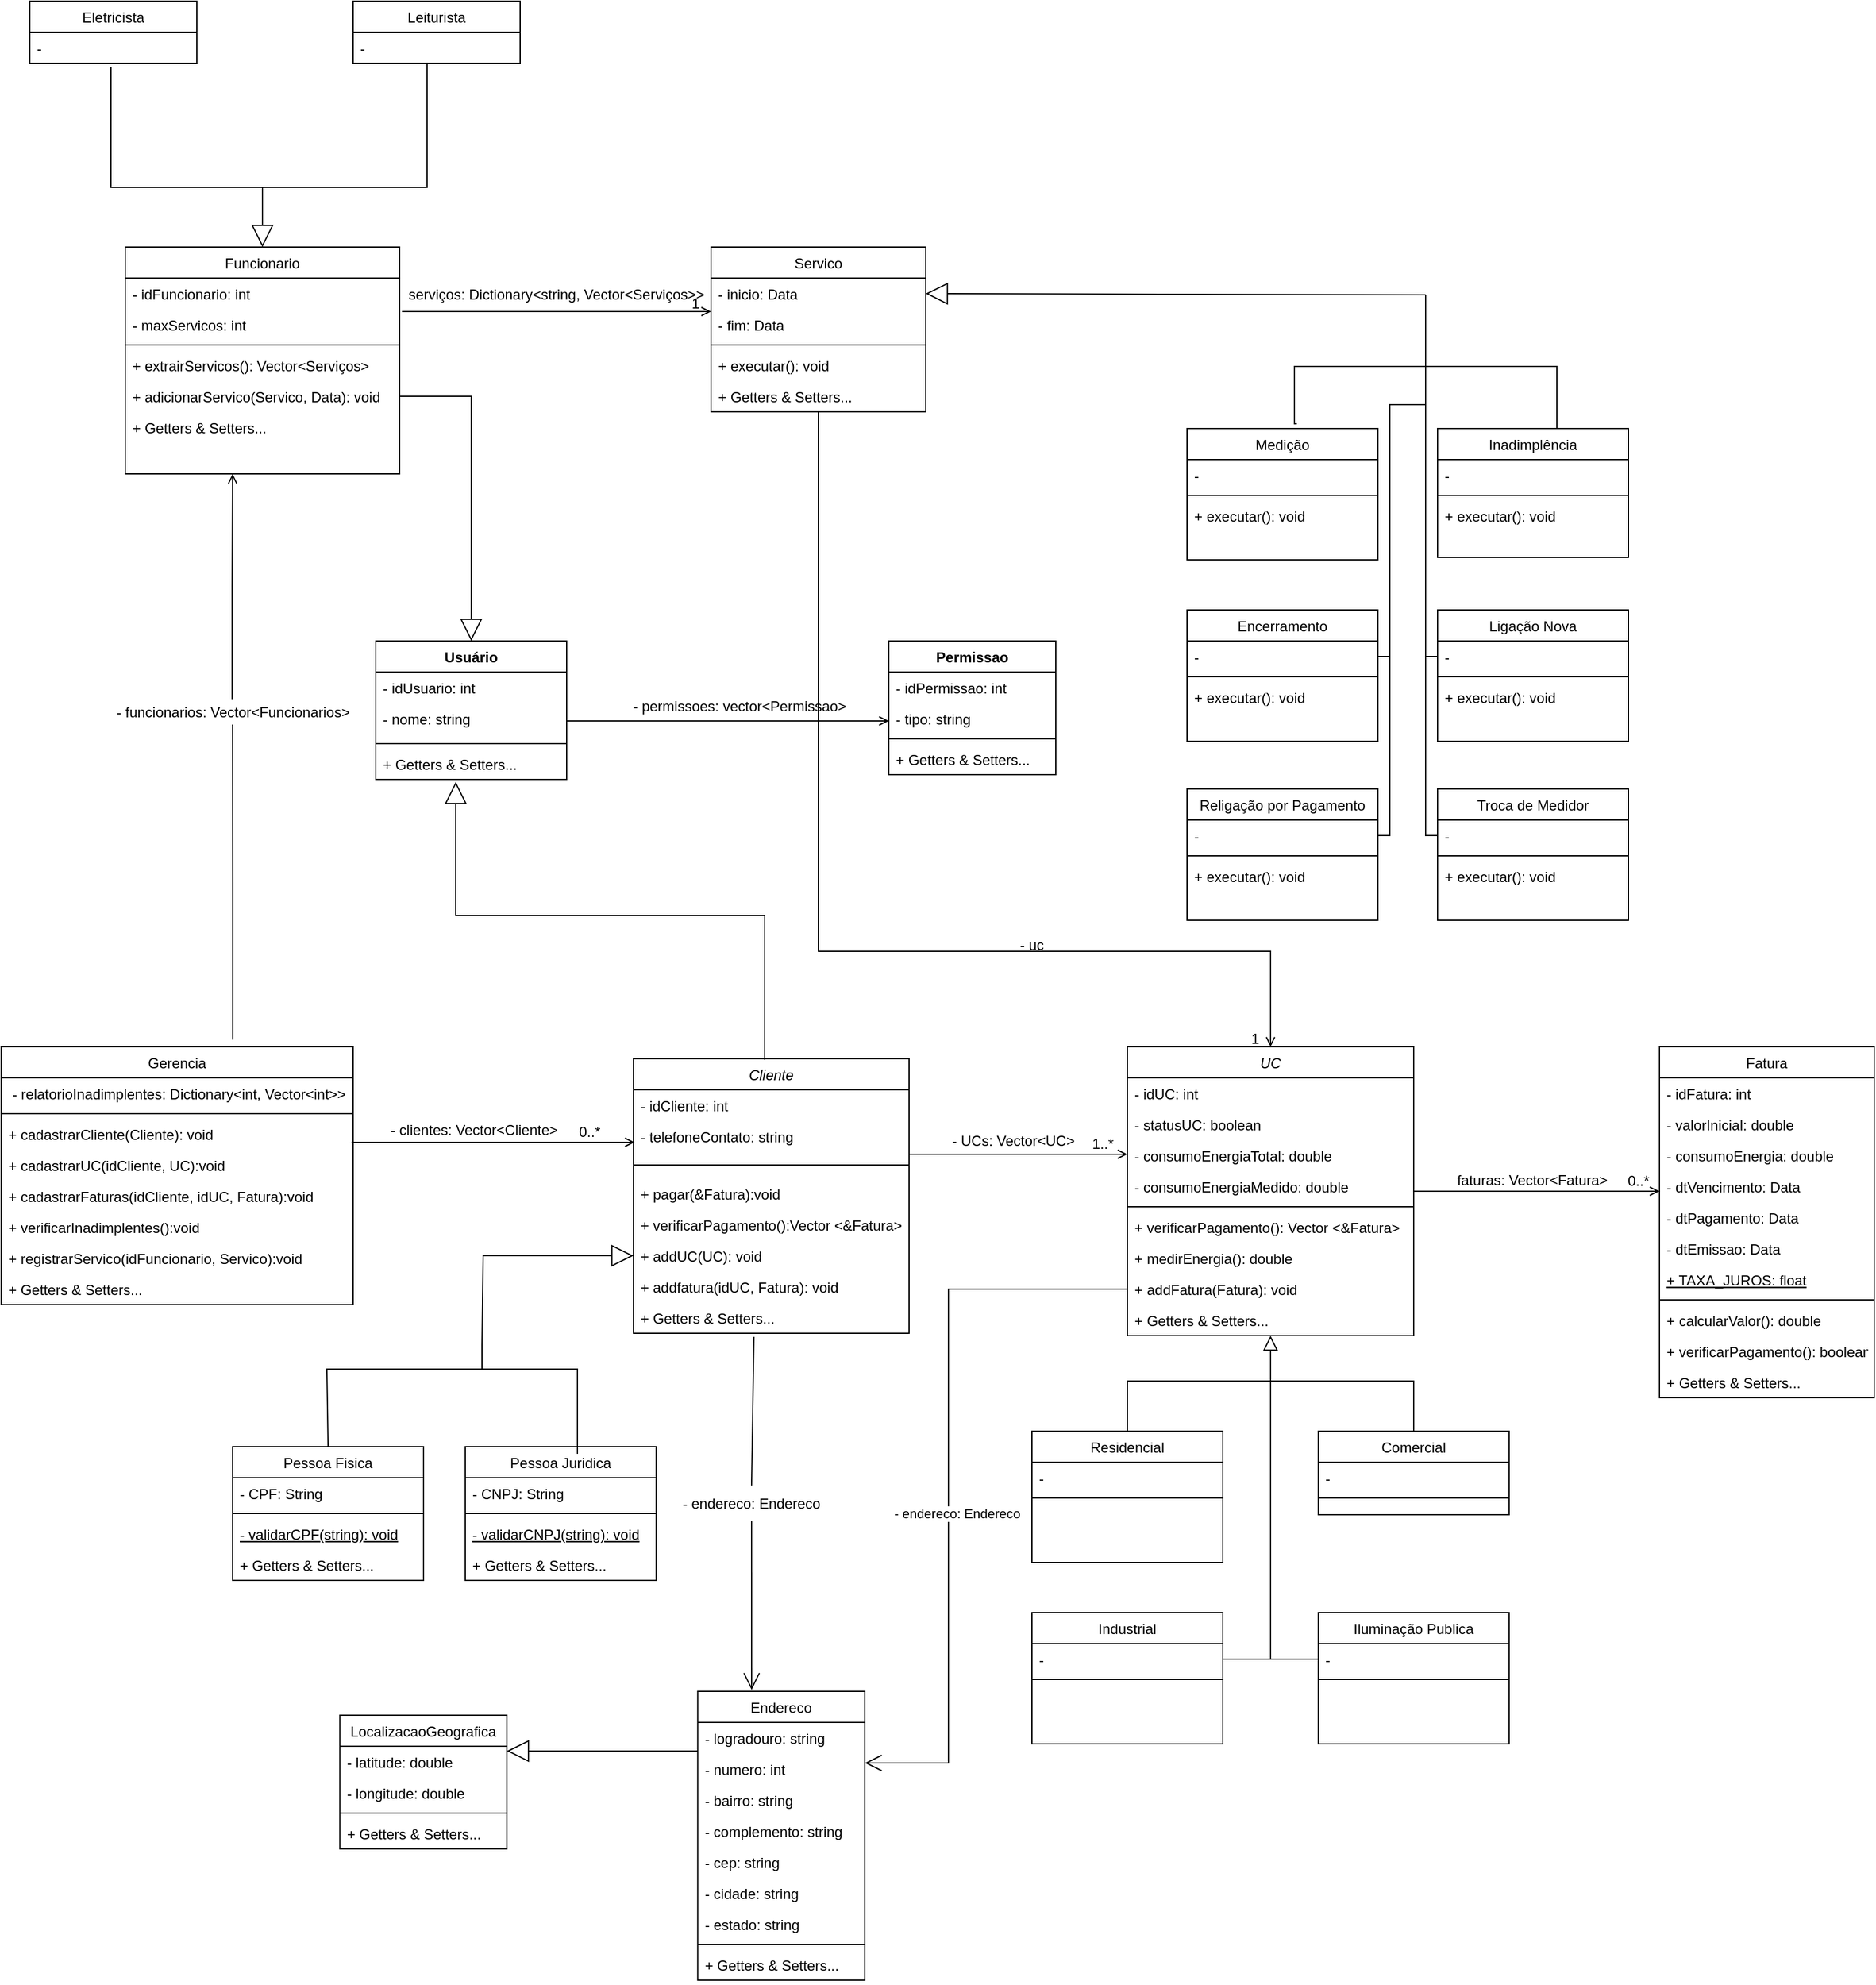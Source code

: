 <mxfile version="18.1.3" type="github"><diagram id="f7VQcRG5hUbVOpKrTLO6" name="Page-1"><mxGraphModel dx="1773" dy="1815" grid="1" gridSize="10" guides="1" tooltips="1" connect="1" arrows="1" fold="1" page="1" pageScale="1" pageWidth="827" pageHeight="1169" math="0" shadow="0"><root><mxCell id="0"/><mxCell id="1" parent="0"/><mxCell id="qe5xCFB3RvWl2z7EfTL3-57" value="UC" style="swimlane;fontStyle=2;align=center;verticalAlign=top;childLayout=stackLayout;horizontal=1;startSize=26;horizontalStack=0;resizeParent=1;resizeLast=0;collapsible=1;marginBottom=0;rounded=0;shadow=0;strokeWidth=1;" parent="1" vertex="1"><mxGeometry x="150" y="240" width="240" height="242" as="geometry"><mxRectangle x="230" y="140" width="160" height="26" as="alternateBounds"/></mxGeometry></mxCell><mxCell id="UDI_OCRYCRovfg2-qBai-73" value="- idUC: int" style="text;align=left;verticalAlign=top;spacingLeft=4;spacingRight=4;overflow=hidden;rotatable=0;points=[[0,0.5],[1,0.5]];portConstraint=eastwest;" parent="qe5xCFB3RvWl2z7EfTL3-57" vertex="1"><mxGeometry y="26" width="240" height="26" as="geometry"/></mxCell><mxCell id="qe5xCFB3RvWl2z7EfTL3-58" value="- statusUC: boolean" style="text;align=left;verticalAlign=top;spacingLeft=4;spacingRight=4;overflow=hidden;rotatable=0;points=[[0,0.5],[1,0.5]];portConstraint=eastwest;" parent="qe5xCFB3RvWl2z7EfTL3-57" vertex="1"><mxGeometry y="52" width="240" height="26" as="geometry"/></mxCell><mxCell id="6WB-pKOtiYO9iJ7Hr0Y8-1" value="- consumoEnergiaTotal: double" style="text;align=left;verticalAlign=top;spacingLeft=4;spacingRight=4;overflow=hidden;rotatable=0;points=[[0,0.5],[1,0.5]];portConstraint=eastwest;" parent="qe5xCFB3RvWl2z7EfTL3-57" vertex="1"><mxGeometry y="78" width="240" height="26" as="geometry"/></mxCell><mxCell id="6WB-pKOtiYO9iJ7Hr0Y8-2" value="- consumoEnergiaMedido: double" style="text;align=left;verticalAlign=top;spacingLeft=4;spacingRight=4;overflow=hidden;rotatable=0;points=[[0,0.5],[1,0.5]];portConstraint=eastwest;" parent="qe5xCFB3RvWl2z7EfTL3-57" vertex="1"><mxGeometry y="104" width="240" height="26" as="geometry"/></mxCell><mxCell id="qe5xCFB3RvWl2z7EfTL3-59" value="" style="line;html=1;strokeWidth=1;align=left;verticalAlign=middle;spacingTop=-1;spacingLeft=3;spacingRight=3;rotatable=0;labelPosition=right;points=[];portConstraint=eastwest;" parent="qe5xCFB3RvWl2z7EfTL3-57" vertex="1"><mxGeometry y="130" width="240" height="8" as="geometry"/></mxCell><mxCell id="wPkMlsnBtOJcFjpiym3m-7" value="+ verificarPagamento(): Vector &lt;&amp;Fatura&gt;" style="text;align=left;verticalAlign=top;spacingLeft=4;spacingRight=4;overflow=hidden;rotatable=0;points=[[0,0.5],[1,0.5]];portConstraint=eastwest;rounded=0;shadow=0;html=0;" parent="qe5xCFB3RvWl2z7EfTL3-57" vertex="1"><mxGeometry y="138" width="240" height="26" as="geometry"/></mxCell><mxCell id="6WB-pKOtiYO9iJ7Hr0Y8-3" value="+ medirEnergia(): double" style="text;align=left;verticalAlign=top;spacingLeft=4;spacingRight=4;overflow=hidden;rotatable=0;points=[[0,0.5],[1,0.5]];portConstraint=eastwest;rounded=0;shadow=0;html=0;" parent="qe5xCFB3RvWl2z7EfTL3-57" vertex="1"><mxGeometry y="164" width="240" height="26" as="geometry"/></mxCell><mxCell id="VRCwBxhpbmA4hrBTRIxk-16" value="+ addFatura(Fatura): void" style="text;align=left;verticalAlign=top;spacingLeft=4;spacingRight=4;overflow=hidden;rotatable=0;points=[[0,0.5],[1,0.5]];portConstraint=eastwest;rounded=0;shadow=0;html=0;" parent="qe5xCFB3RvWl2z7EfTL3-57" vertex="1"><mxGeometry y="190" width="240" height="26" as="geometry"/></mxCell><mxCell id="e7n6bY7Z3FUli0Q-WV2K-43" value="+ Getters &amp; Setters..." style="text;align=left;verticalAlign=top;spacingLeft=4;spacingRight=4;overflow=hidden;rotatable=0;points=[[0,0.5],[1,0.5]];portConstraint=eastwest;" vertex="1" parent="qe5xCFB3RvWl2z7EfTL3-57"><mxGeometry y="216" width="240" height="26" as="geometry"/></mxCell><mxCell id="qe5xCFB3RvWl2z7EfTL3-60" value="Residencial" style="swimlane;fontStyle=0;align=center;verticalAlign=top;childLayout=stackLayout;horizontal=1;startSize=26;horizontalStack=0;resizeParent=1;resizeLast=0;collapsible=1;marginBottom=0;rounded=0;shadow=0;strokeWidth=1;" parent="1" vertex="1"><mxGeometry x="70" y="562" width="160" height="110" as="geometry"><mxRectangle x="130" y="380" width="160" height="26" as="alternateBounds"/></mxGeometry></mxCell><mxCell id="qe5xCFB3RvWl2z7EfTL3-61" value="-&#10;" style="text;align=left;verticalAlign=top;spacingLeft=4;spacingRight=4;overflow=hidden;rotatable=0;points=[[0,0.5],[1,0.5]];portConstraint=eastwest;rounded=0;shadow=0;html=0;" parent="qe5xCFB3RvWl2z7EfTL3-60" vertex="1"><mxGeometry y="26" width="160" height="26" as="geometry"/></mxCell><mxCell id="qe5xCFB3RvWl2z7EfTL3-62" value="" style="line;html=1;strokeWidth=1;align=left;verticalAlign=middle;spacingTop=-1;spacingLeft=3;spacingRight=3;rotatable=0;labelPosition=right;points=[];portConstraint=eastwest;" parent="qe5xCFB3RvWl2z7EfTL3-60" vertex="1"><mxGeometry y="52" width="160" height="8" as="geometry"/></mxCell><mxCell id="qe5xCFB3RvWl2z7EfTL3-63" value="" style="endArrow=block;endSize=10;endFill=0;shadow=0;strokeWidth=1;rounded=0;edgeStyle=orthogonalEdgeStyle;elbow=vertical;" parent="1" source="qe5xCFB3RvWl2z7EfTL3-60" target="qe5xCFB3RvWl2z7EfTL3-57" edge="1"><mxGeometry width="160" relative="1" as="geometry"><mxPoint x="150" y="333" as="sourcePoint"/><mxPoint x="150" y="333" as="targetPoint"/><Array as="points"><mxPoint x="150" y="520"/><mxPoint x="270" y="520"/></Array></mxGeometry></mxCell><mxCell id="qe5xCFB3RvWl2z7EfTL3-64" value="Comercial" style="swimlane;fontStyle=0;align=center;verticalAlign=top;childLayout=stackLayout;horizontal=1;startSize=26;horizontalStack=0;resizeParent=1;resizeLast=0;collapsible=1;marginBottom=0;rounded=0;shadow=0;strokeWidth=1;" parent="1" vertex="1"><mxGeometry x="310" y="562" width="160" height="70" as="geometry"><mxRectangle x="340" y="380" width="170" height="26" as="alternateBounds"/></mxGeometry></mxCell><mxCell id="qe5xCFB3RvWl2z7EfTL3-65" value="-&#10;" style="text;align=left;verticalAlign=top;spacingLeft=4;spacingRight=4;overflow=hidden;rotatable=0;points=[[0,0.5],[1,0.5]];portConstraint=eastwest;" parent="qe5xCFB3RvWl2z7EfTL3-64" vertex="1"><mxGeometry y="26" width="160" height="26" as="geometry"/></mxCell><mxCell id="qe5xCFB3RvWl2z7EfTL3-66" value="" style="line;html=1;strokeWidth=1;align=left;verticalAlign=middle;spacingTop=-1;spacingLeft=3;spacingRight=3;rotatable=0;labelPosition=right;points=[];portConstraint=eastwest;" parent="qe5xCFB3RvWl2z7EfTL3-64" vertex="1"><mxGeometry y="52" width="160" height="8" as="geometry"/></mxCell><mxCell id="qe5xCFB3RvWl2z7EfTL3-68" value="Fatura" style="swimlane;fontStyle=0;align=center;verticalAlign=top;childLayout=stackLayout;horizontal=1;startSize=26;horizontalStack=0;resizeParent=1;resizeLast=0;collapsible=1;marginBottom=0;rounded=0;shadow=0;strokeWidth=1;" parent="1" vertex="1"><mxGeometry x="596" y="240" width="180" height="294" as="geometry"><mxRectangle x="550" y="140" width="160" height="26" as="alternateBounds"/></mxGeometry></mxCell><mxCell id="-xPZlLC-PW9DYaDmRjFN-3" value="- idFatura: int" style="text;align=left;verticalAlign=top;spacingLeft=4;spacingRight=4;overflow=hidden;rotatable=0;points=[[0,0.5],[1,0.5]];portConstraint=eastwest;rounded=0;shadow=0;html=0;" parent="qe5xCFB3RvWl2z7EfTL3-68" vertex="1"><mxGeometry y="26" width="180" height="26" as="geometry"/></mxCell><mxCell id="qe5xCFB3RvWl2z7EfTL3-69" value="- valorInicial: double" style="text;align=left;verticalAlign=top;spacingLeft=4;spacingRight=4;overflow=hidden;rotatable=0;points=[[0,0.5],[1,0.5]];portConstraint=eastwest;" parent="qe5xCFB3RvWl2z7EfTL3-68" vertex="1"><mxGeometry y="52" width="180" height="26" as="geometry"/></mxCell><mxCell id="wPkMlsnBtOJcFjpiym3m-3" value="- consumoEnergia: double" style="text;align=left;verticalAlign=top;spacingLeft=4;spacingRight=4;overflow=hidden;rotatable=0;points=[[0,0.5],[1,0.5]];portConstraint=eastwest;rounded=0;shadow=0;html=0;" parent="qe5xCFB3RvWl2z7EfTL3-68" vertex="1"><mxGeometry y="78" width="180" height="26" as="geometry"/></mxCell><mxCell id="qe5xCFB3RvWl2z7EfTL3-70" value="- dtVencimento: Data" style="text;align=left;verticalAlign=top;spacingLeft=4;spacingRight=4;overflow=hidden;rotatable=0;points=[[0,0.5],[1,0.5]];portConstraint=eastwest;rounded=0;shadow=0;html=0;" parent="qe5xCFB3RvWl2z7EfTL3-68" vertex="1"><mxGeometry y="104" width="180" height="26" as="geometry"/></mxCell><mxCell id="qe5xCFB3RvWl2z7EfTL3-71" value="- dtPagamento: Data" style="text;align=left;verticalAlign=top;spacingLeft=4;spacingRight=4;overflow=hidden;rotatable=0;points=[[0,0.5],[1,0.5]];portConstraint=eastwest;rounded=0;shadow=0;html=0;" parent="qe5xCFB3RvWl2z7EfTL3-68" vertex="1"><mxGeometry y="130" width="180" height="26" as="geometry"/></mxCell><mxCell id="qe5xCFB3RvWl2z7EfTL3-72" value="- dtEmissao: Data" style="text;align=left;verticalAlign=top;spacingLeft=4;spacingRight=4;overflow=hidden;rotatable=0;points=[[0,0.5],[1,0.5]];portConstraint=eastwest;rounded=0;shadow=0;html=0;" parent="qe5xCFB3RvWl2z7EfTL3-68" vertex="1"><mxGeometry y="156" width="180" height="26" as="geometry"/></mxCell><mxCell id="wPkMlsnBtOJcFjpiym3m-6" value="+ TAXA_JUROS: float" style="text;align=left;verticalAlign=top;spacingLeft=4;spacingRight=4;overflow=hidden;rotatable=0;points=[[0,0.5],[1,0.5]];portConstraint=eastwest;rounded=0;shadow=0;html=0;fontStyle=4" parent="qe5xCFB3RvWl2z7EfTL3-68" vertex="1"><mxGeometry y="182" width="180" height="26" as="geometry"/></mxCell><mxCell id="qe5xCFB3RvWl2z7EfTL3-73" value="" style="line;html=1;strokeWidth=1;align=left;verticalAlign=middle;spacingTop=-1;spacingLeft=3;spacingRight=3;rotatable=0;labelPosition=right;points=[];portConstraint=eastwest;" parent="qe5xCFB3RvWl2z7EfTL3-68" vertex="1"><mxGeometry y="208" width="180" height="8" as="geometry"/></mxCell><mxCell id="qe5xCFB3RvWl2z7EfTL3-74" value="+ calcularValor(): double" style="text;align=left;verticalAlign=top;spacingLeft=4;spacingRight=4;overflow=hidden;rotatable=0;points=[[0,0.5],[1,0.5]];portConstraint=eastwest;" parent="qe5xCFB3RvWl2z7EfTL3-68" vertex="1"><mxGeometry y="216" width="180" height="26" as="geometry"/></mxCell><mxCell id="wPkMlsnBtOJcFjpiym3m-4" value="+ verificarPagamento(): boolean" style="text;align=left;verticalAlign=top;spacingLeft=4;spacingRight=4;overflow=hidden;rotatable=0;points=[[0,0.5],[1,0.5]];portConstraint=eastwest;rounded=0;shadow=0;html=0;" parent="qe5xCFB3RvWl2z7EfTL3-68" vertex="1"><mxGeometry y="242" width="180" height="26" as="geometry"/></mxCell><mxCell id="e7n6bY7Z3FUli0Q-WV2K-44" value="+ Getters &amp; Setters..." style="text;align=left;verticalAlign=top;spacingLeft=4;spacingRight=4;overflow=hidden;rotatable=0;points=[[0,0.5],[1,0.5]];portConstraint=eastwest;" vertex="1" parent="qe5xCFB3RvWl2z7EfTL3-68"><mxGeometry y="268" width="180" height="26" as="geometry"/></mxCell><mxCell id="qe5xCFB3RvWl2z7EfTL3-75" value="" style="endArrow=open;shadow=0;strokeWidth=1;rounded=0;endFill=1;edgeStyle=elbowEdgeStyle;elbow=vertical;" parent="1" source="qe5xCFB3RvWl2z7EfTL3-57" target="qe5xCFB3RvWl2z7EfTL3-68" edge="1"><mxGeometry x="0.5" y="41" relative="1" as="geometry"><mxPoint x="330" y="322" as="sourcePoint"/><mxPoint x="490" y="322" as="targetPoint"/><mxPoint x="-40" y="32" as="offset"/></mxGeometry></mxCell><mxCell id="qe5xCFB3RvWl2z7EfTL3-76" value="0..*" style="resizable=0;align=right;verticalAlign=bottom;labelBackgroundColor=none;fontSize=12;" parent="qe5xCFB3RvWl2z7EfTL3-75" connectable="0" vertex="1"><mxGeometry x="1" relative="1" as="geometry"><mxPoint x="-7" as="offset"/></mxGeometry></mxCell><mxCell id="qe5xCFB3RvWl2z7EfTL3-77" value="faturas: Vector&amp;lt;Fatura&amp;gt;" style="text;html=1;resizable=0;points=[];;align=center;verticalAlign=middle;labelBackgroundColor=none;rounded=0;shadow=0;strokeWidth=1;fontSize=12;" parent="qe5xCFB3RvWl2z7EfTL3-75" vertex="1" connectable="0"><mxGeometry x="0.5" y="49" relative="1" as="geometry"><mxPoint x="-56" y="40" as="offset"/></mxGeometry></mxCell><mxCell id="qe5xCFB3RvWl2z7EfTL3-78" value="Cliente" style="swimlane;fontStyle=2;align=center;verticalAlign=top;childLayout=stackLayout;horizontal=1;startSize=26;horizontalStack=0;resizeParent=1;resizeLast=0;collapsible=1;marginBottom=0;rounded=0;shadow=0;strokeWidth=1;" parent="1" vertex="1"><mxGeometry x="-264" y="250" width="231" height="230" as="geometry"><mxRectangle x="230" y="140" width="160" height="26" as="alternateBounds"/></mxGeometry></mxCell><mxCell id="qe5xCFB3RvWl2z7EfTL3-79" value="- idCliente: int" style="text;align=left;verticalAlign=top;spacingLeft=4;spacingRight=4;overflow=hidden;rotatable=0;points=[[0,0.5],[1,0.5]];portConstraint=eastwest;" parent="qe5xCFB3RvWl2z7EfTL3-78" vertex="1"><mxGeometry y="26" width="231" height="26" as="geometry"/></mxCell><mxCell id="tY3bOde3X6iGN9VN-4Bf-1" value="- telefoneContato: string" style="text;align=left;verticalAlign=top;spacingLeft=4;spacingRight=4;overflow=hidden;rotatable=0;points=[[0,0.5],[1,0.5]];portConstraint=eastwest;rounded=0;shadow=0;html=0;" parent="qe5xCFB3RvWl2z7EfTL3-78" vertex="1"><mxGeometry y="52" width="231" height="26" as="geometry"/></mxCell><mxCell id="qe5xCFB3RvWl2z7EfTL3-81" value="" style="line;html=1;strokeWidth=1;align=left;verticalAlign=middle;spacingTop=-1;spacingLeft=3;spacingRight=3;rotatable=0;labelPosition=right;points=[];portConstraint=eastwest;" parent="qe5xCFB3RvWl2z7EfTL3-78" vertex="1"><mxGeometry y="78" width="231" height="22" as="geometry"/></mxCell><mxCell id="wPkMlsnBtOJcFjpiym3m-5" value="+ pagar(&amp;Fatura):void" style="text;align=left;verticalAlign=top;spacingLeft=4;spacingRight=4;overflow=hidden;rotatable=0;points=[[0,0.5],[1,0.5]];portConstraint=eastwest;rounded=0;shadow=0;html=0;" parent="qe5xCFB3RvWl2z7EfTL3-78" vertex="1"><mxGeometry y="100" width="231" height="26" as="geometry"/></mxCell><mxCell id="wPkMlsnBtOJcFjpiym3m-11" value="+ verificarPagamento():Vector &lt;&amp;Fatura&gt;" style="text;align=left;verticalAlign=top;spacingLeft=4;spacingRight=4;overflow=hidden;rotatable=0;points=[[0,0.5],[1,0.5]];portConstraint=eastwest;rounded=0;shadow=0;html=0;" parent="qe5xCFB3RvWl2z7EfTL3-78" vertex="1"><mxGeometry y="126" width="231" height="26" as="geometry"/></mxCell><mxCell id="VRCwBxhpbmA4hrBTRIxk-14" value="+ addUC(UC): void&#10;" style="text;align=left;verticalAlign=top;spacingLeft=4;spacingRight=4;overflow=hidden;rotatable=0;points=[[0,0.5],[1,0.5]];portConstraint=eastwest;rounded=0;shadow=0;html=0;" parent="qe5xCFB3RvWl2z7EfTL3-78" vertex="1"><mxGeometry y="152" width="231" height="26" as="geometry"/></mxCell><mxCell id="VRCwBxhpbmA4hrBTRIxk-15" value="+ addfatura(idUC, Fatura): void&#10;" style="text;align=left;verticalAlign=top;spacingLeft=4;spacingRight=4;overflow=hidden;rotatable=0;points=[[0,0.5],[1,0.5]];portConstraint=eastwest;rounded=0;shadow=0;html=0;" parent="qe5xCFB3RvWl2z7EfTL3-78" vertex="1"><mxGeometry y="178" width="231" height="26" as="geometry"/></mxCell><mxCell id="e7n6bY7Z3FUli0Q-WV2K-38" value="+ Getters &amp; Setters..." style="text;align=left;verticalAlign=top;spacingLeft=4;spacingRight=4;overflow=hidden;rotatable=0;points=[[0,0.5],[1,0.5]];portConstraint=eastwest;" vertex="1" parent="qe5xCFB3RvWl2z7EfTL3-78"><mxGeometry y="204" width="231" height="26" as="geometry"/></mxCell><mxCell id="qe5xCFB3RvWl2z7EfTL3-82" value="" style="endArrow=open;shadow=0;strokeWidth=1;rounded=0;endFill=1;edgeStyle=elbowEdgeStyle;elbow=horizontal;" parent="1" source="qe5xCFB3RvWl2z7EfTL3-81" edge="1"><mxGeometry x="0.5" y="41" relative="1" as="geometry"><mxPoint x="-30" y="340" as="sourcePoint"/><mxPoint x="150" y="330" as="targetPoint"/><mxPoint x="-40" y="32" as="offset"/><Array as="points"><mxPoint y="330"/><mxPoint x="10" y="330"/></Array></mxGeometry></mxCell><mxCell id="qe5xCFB3RvWl2z7EfTL3-83" value="1..*" style="resizable=0;align=right;verticalAlign=bottom;labelBackgroundColor=none;fontSize=12;" parent="qe5xCFB3RvWl2z7EfTL3-82" connectable="0" vertex="1"><mxGeometry x="1" relative="1" as="geometry"><mxPoint x="-10" as="offset"/></mxGeometry></mxCell><mxCell id="qe5xCFB3RvWl2z7EfTL3-84" value="- UCs: Vector&amp;lt;UC&amp;gt;" style="text;html=1;resizable=0;points=[];;align=center;verticalAlign=middle;labelBackgroundColor=none;rounded=0;shadow=0;strokeWidth=1;fontSize=12;" parent="qe5xCFB3RvWl2z7EfTL3-82" vertex="1" connectable="0"><mxGeometry x="0.5" y="49" relative="1" as="geometry"><mxPoint x="-51" y="38" as="offset"/></mxGeometry></mxCell><mxCell id="qe5xCFB3RvWl2z7EfTL3-85" value="Pessoa Fisica" style="swimlane;fontStyle=0;align=center;verticalAlign=top;childLayout=stackLayout;horizontal=1;startSize=26;horizontalStack=0;resizeParent=1;resizeLast=0;collapsible=1;marginBottom=0;rounded=0;shadow=0;strokeWidth=1;" parent="1" vertex="1"><mxGeometry x="-600" y="575" width="160" height="112" as="geometry"><mxRectangle x="130" y="380" width="160" height="26" as="alternateBounds"/></mxGeometry></mxCell><mxCell id="qe5xCFB3RvWl2z7EfTL3-86" value="- CPF: String" style="text;align=left;verticalAlign=top;spacingLeft=4;spacingRight=4;overflow=hidden;rotatable=0;points=[[0,0.5],[1,0.5]];portConstraint=eastwest;" parent="qe5xCFB3RvWl2z7EfTL3-85" vertex="1"><mxGeometry y="26" width="160" height="26" as="geometry"/></mxCell><mxCell id="qe5xCFB3RvWl2z7EfTL3-87" value="" style="line;html=1;strokeWidth=1;align=left;verticalAlign=middle;spacingTop=-1;spacingLeft=3;spacingRight=3;rotatable=0;labelPosition=right;points=[];portConstraint=eastwest;" parent="qe5xCFB3RvWl2z7EfTL3-85" vertex="1"><mxGeometry y="52" width="160" height="8" as="geometry"/></mxCell><mxCell id="-xPZlLC-PW9DYaDmRjFN-1" value="- validarCPF(string): void" style="text;align=left;verticalAlign=top;spacingLeft=4;spacingRight=4;overflow=hidden;rotatable=0;points=[[0,0.5],[1,0.5]];portConstraint=eastwest;fontStyle=4" parent="qe5xCFB3RvWl2z7EfTL3-85" vertex="1"><mxGeometry y="60" width="160" height="26" as="geometry"/></mxCell><mxCell id="e7n6bY7Z3FUli0Q-WV2K-36" value="+ Getters &amp; Setters..." style="text;align=left;verticalAlign=top;spacingLeft=4;spacingRight=4;overflow=hidden;rotatable=0;points=[[0,0.5],[1,0.5]];portConstraint=eastwest;" vertex="1" parent="qe5xCFB3RvWl2z7EfTL3-85"><mxGeometry y="86" width="160" height="26" as="geometry"/></mxCell><mxCell id="qe5xCFB3RvWl2z7EfTL3-88" value="Pessoa Juridica" style="swimlane;fontStyle=0;align=center;verticalAlign=top;childLayout=stackLayout;horizontal=1;startSize=26;horizontalStack=0;resizeParent=1;resizeLast=0;collapsible=1;marginBottom=0;rounded=0;shadow=0;strokeWidth=1;" parent="1" vertex="1"><mxGeometry x="-405" y="575" width="160" height="112" as="geometry"><mxRectangle x="340" y="380" width="170" height="26" as="alternateBounds"/></mxGeometry></mxCell><mxCell id="qe5xCFB3RvWl2z7EfTL3-89" value="- CNPJ: String" style="text;align=left;verticalAlign=top;spacingLeft=4;spacingRight=4;overflow=hidden;rotatable=0;points=[[0,0.5],[1,0.5]];portConstraint=eastwest;" parent="qe5xCFB3RvWl2z7EfTL3-88" vertex="1"><mxGeometry y="26" width="160" height="26" as="geometry"/></mxCell><mxCell id="qe5xCFB3RvWl2z7EfTL3-90" value="" style="line;html=1;strokeWidth=1;align=left;verticalAlign=middle;spacingTop=-1;spacingLeft=3;spacingRight=3;rotatable=0;labelPosition=right;points=[];portConstraint=eastwest;" parent="qe5xCFB3RvWl2z7EfTL3-88" vertex="1"><mxGeometry y="52" width="160" height="8" as="geometry"/></mxCell><mxCell id="-xPZlLC-PW9DYaDmRjFN-2" value="- validarCNPJ(string): void" style="text;align=left;verticalAlign=top;spacingLeft=4;spacingRight=4;overflow=hidden;rotatable=0;points=[[0,0.5],[1,0.5]];portConstraint=eastwest;fontStyle=4" parent="qe5xCFB3RvWl2z7EfTL3-88" vertex="1"><mxGeometry y="60" width="160" height="26" as="geometry"/></mxCell><mxCell id="e7n6bY7Z3FUli0Q-WV2K-37" value="+ Getters &amp; Setters..." style="text;align=left;verticalAlign=top;spacingLeft=4;spacingRight=4;overflow=hidden;rotatable=0;points=[[0,0.5],[1,0.5]];portConstraint=eastwest;" vertex="1" parent="qe5xCFB3RvWl2z7EfTL3-88"><mxGeometry y="86" width="160" height="26" as="geometry"/></mxCell><mxCell id="qe5xCFB3RvWl2z7EfTL3-96" value="Industrial" style="swimlane;fontStyle=0;align=center;verticalAlign=top;childLayout=stackLayout;horizontal=1;startSize=26;horizontalStack=0;resizeParent=1;resizeLast=0;collapsible=1;marginBottom=0;rounded=0;shadow=0;strokeWidth=1;" parent="1" vertex="1"><mxGeometry x="70" y="714" width="160" height="110" as="geometry"><mxRectangle x="130" y="380" width="160" height="26" as="alternateBounds"/></mxGeometry></mxCell><mxCell id="qe5xCFB3RvWl2z7EfTL3-97" value="-&#10;" style="text;align=left;verticalAlign=top;spacingLeft=4;spacingRight=4;overflow=hidden;rotatable=0;points=[[0,0.5],[1,0.5]];portConstraint=eastwest;rounded=0;shadow=0;html=0;" parent="qe5xCFB3RvWl2z7EfTL3-96" vertex="1"><mxGeometry y="26" width="160" height="26" as="geometry"/></mxCell><mxCell id="qe5xCFB3RvWl2z7EfTL3-98" value="" style="line;html=1;strokeWidth=1;align=left;verticalAlign=middle;spacingTop=-1;spacingLeft=3;spacingRight=3;rotatable=0;labelPosition=right;points=[];portConstraint=eastwest;" parent="qe5xCFB3RvWl2z7EfTL3-96" vertex="1"><mxGeometry y="52" width="160" height="8" as="geometry"/></mxCell><mxCell id="qe5xCFB3RvWl2z7EfTL3-99" value="Iluminação Publica" style="swimlane;fontStyle=0;align=center;verticalAlign=top;childLayout=stackLayout;horizontal=1;startSize=26;horizontalStack=0;resizeParent=1;resizeLast=0;collapsible=1;marginBottom=0;rounded=0;shadow=0;strokeWidth=1;" parent="1" vertex="1"><mxGeometry x="310" y="714" width="160" height="110" as="geometry"><mxRectangle x="130" y="380" width="160" height="26" as="alternateBounds"/></mxGeometry></mxCell><mxCell id="qe5xCFB3RvWl2z7EfTL3-100" value="-&#10;" style="text;align=left;verticalAlign=top;spacingLeft=4;spacingRight=4;overflow=hidden;rotatable=0;points=[[0,0.5],[1,0.5]];portConstraint=eastwest;rounded=0;shadow=0;html=0;" parent="qe5xCFB3RvWl2z7EfTL3-99" vertex="1"><mxGeometry y="26" width="160" height="26" as="geometry"/></mxCell><mxCell id="qe5xCFB3RvWl2z7EfTL3-101" value="" style="line;html=1;strokeWidth=1;align=left;verticalAlign=middle;spacingTop=-1;spacingLeft=3;spacingRight=3;rotatable=0;labelPosition=right;points=[];portConstraint=eastwest;" parent="qe5xCFB3RvWl2z7EfTL3-99" vertex="1"><mxGeometry y="52" width="160" height="8" as="geometry"/></mxCell><mxCell id="qe5xCFB3RvWl2z7EfTL3-104" value="Gerencia" style="swimlane;fontStyle=0;align=center;verticalAlign=top;childLayout=stackLayout;horizontal=1;startSize=26;horizontalStack=0;resizeParent=1;resizeLast=0;collapsible=1;marginBottom=0;rounded=0;shadow=0;strokeWidth=1;" parent="1" vertex="1"><mxGeometry x="-794" y="240" width="295" height="216" as="geometry"><mxRectangle x="230" y="140" width="160" height="26" as="alternateBounds"/></mxGeometry></mxCell><mxCell id="qe5xCFB3RvWl2z7EfTL3-109" value=" - relatorioInadimplentes: Dictionary&lt;int, Vector&lt;int&gt;&gt;" style="text;align=left;verticalAlign=top;spacingLeft=4;spacingRight=4;overflow=hidden;rotatable=0;points=[[0,0.5],[1,0.5]];portConstraint=eastwest;" parent="qe5xCFB3RvWl2z7EfTL3-104" vertex="1"><mxGeometry y="26" width="295" height="26" as="geometry"/></mxCell><mxCell id="qe5xCFB3RvWl2z7EfTL3-105" value="" style="line;html=1;strokeWidth=1;align=left;verticalAlign=middle;spacingTop=-1;spacingLeft=3;spacingRight=3;rotatable=0;labelPosition=right;points=[];portConstraint=eastwest;" parent="qe5xCFB3RvWl2z7EfTL3-104" vertex="1"><mxGeometry y="52" width="295" height="8" as="geometry"/></mxCell><mxCell id="wPkMlsnBtOJcFjpiym3m-2" value="+ cadastrarCliente(Cliente): void" style="text;align=left;verticalAlign=top;spacingLeft=4;spacingRight=4;overflow=hidden;rotatable=0;points=[[0,0.5],[1,0.5]];portConstraint=eastwest;" parent="qe5xCFB3RvWl2z7EfTL3-104" vertex="1"><mxGeometry y="60" width="295" height="26" as="geometry"/></mxCell><mxCell id="wPkMlsnBtOJcFjpiym3m-1" value="+ cadastrarUC(idCliente, UC):void" style="text;align=left;verticalAlign=top;spacingLeft=4;spacingRight=4;overflow=hidden;rotatable=0;points=[[0,0.5],[1,0.5]];portConstraint=eastwest;" parent="qe5xCFB3RvWl2z7EfTL3-104" vertex="1"><mxGeometry y="86" width="295" height="26" as="geometry"/></mxCell><mxCell id="qe5xCFB3RvWl2z7EfTL3-111" value="+ cadastrarFaturas(idCliente, idUC, Fatura):void" style="text;align=left;verticalAlign=top;spacingLeft=4;spacingRight=4;overflow=hidden;rotatable=0;points=[[0,0.5],[1,0.5]];portConstraint=eastwest;" parent="qe5xCFB3RvWl2z7EfTL3-104" vertex="1"><mxGeometry y="112" width="295" height="26" as="geometry"/></mxCell><mxCell id="qe5xCFB3RvWl2z7EfTL3-110" value="+ verificarInadimplentes():void" style="text;align=left;verticalAlign=top;spacingLeft=4;spacingRight=4;overflow=hidden;rotatable=0;points=[[0,0.5],[1,0.5]];portConstraint=eastwest;" parent="qe5xCFB3RvWl2z7EfTL3-104" vertex="1"><mxGeometry y="138" width="295" height="26" as="geometry"/></mxCell><mxCell id="VRCwBxhpbmA4hrBTRIxk-4" value="+ registrarServico(idFuncionario, Servico):void" style="text;align=left;verticalAlign=top;spacingLeft=4;spacingRight=4;overflow=hidden;rotatable=0;points=[[0,0.5],[1,0.5]];portConstraint=eastwest;" parent="qe5xCFB3RvWl2z7EfTL3-104" vertex="1"><mxGeometry y="164" width="295" height="26" as="geometry"/></mxCell><mxCell id="e7n6bY7Z3FUli0Q-WV2K-35" value="+ Getters &amp; Setters..." style="text;align=left;verticalAlign=top;spacingLeft=4;spacingRight=4;overflow=hidden;rotatable=0;points=[[0,0.5],[1,0.5]];portConstraint=eastwest;" vertex="1" parent="qe5xCFB3RvWl2z7EfTL3-104"><mxGeometry y="190" width="295" height="26" as="geometry"/></mxCell><mxCell id="UDI_OCRYCRovfg2-qBai-13" value="Servico" style="swimlane;fontStyle=0;align=center;verticalAlign=top;childLayout=stackLayout;horizontal=1;startSize=26;horizontalStack=0;resizeParent=1;resizeLast=0;collapsible=1;marginBottom=0;rounded=0;shadow=0;strokeWidth=1;" parent="1" vertex="1"><mxGeometry x="-199" y="-430" width="180" height="138" as="geometry"><mxRectangle x="550" y="140" width="160" height="26" as="alternateBounds"/></mxGeometry></mxCell><mxCell id="UDI_OCRYCRovfg2-qBai-18" value="- inicio: Data" style="text;align=left;verticalAlign=top;spacingLeft=4;spacingRight=4;overflow=hidden;rotatable=0;points=[[0,0.5],[1,0.5]];portConstraint=eastwest;rounded=0;shadow=0;html=0;" parent="UDI_OCRYCRovfg2-qBai-13" vertex="1"><mxGeometry y="26" width="180" height="26" as="geometry"/></mxCell><mxCell id="UDI_OCRYCRovfg2-qBai-19" value="- fim: Data" style="text;align=left;verticalAlign=top;spacingLeft=4;spacingRight=4;overflow=hidden;rotatable=0;points=[[0,0.5],[1,0.5]];portConstraint=eastwest;rounded=0;shadow=0;html=0;" parent="UDI_OCRYCRovfg2-qBai-13" vertex="1"><mxGeometry y="52" width="180" height="26" as="geometry"/></mxCell><mxCell id="UDI_OCRYCRovfg2-qBai-21" value="" style="line;html=1;strokeWidth=1;align=left;verticalAlign=middle;spacingTop=-1;spacingLeft=3;spacingRight=3;rotatable=0;labelPosition=right;points=[];portConstraint=eastwest;" parent="UDI_OCRYCRovfg2-qBai-13" vertex="1"><mxGeometry y="78" width="180" height="8" as="geometry"/></mxCell><mxCell id="UDI_OCRYCRovfg2-qBai-47" value="+ executar(): void" style="text;align=left;verticalAlign=top;spacingLeft=4;spacingRight=4;overflow=hidden;rotatable=0;points=[[0,0.5],[1,0.5]];portConstraint=eastwest;" parent="UDI_OCRYCRovfg2-qBai-13" vertex="1"><mxGeometry y="86" width="180" height="26" as="geometry"/></mxCell><mxCell id="e7n6bY7Z3FUli0Q-WV2K-47" value="+ Getters &amp; Setters..." style="text;align=left;verticalAlign=top;spacingLeft=4;spacingRight=4;overflow=hidden;rotatable=0;points=[[0,0.5],[1,0.5]];portConstraint=eastwest;" vertex="1" parent="UDI_OCRYCRovfg2-qBai-13"><mxGeometry y="112" width="180" height="26" as="geometry"/></mxCell><mxCell id="UDI_OCRYCRovfg2-qBai-24" value="Funcionario" style="swimlane;fontStyle=0;align=center;verticalAlign=top;childLayout=stackLayout;horizontal=1;startSize=26;horizontalStack=0;resizeParent=1;resizeLast=0;collapsible=1;marginBottom=0;rounded=0;shadow=0;strokeWidth=1;" parent="1" vertex="1"><mxGeometry x="-690" y="-430" width="230" height="190" as="geometry"><mxRectangle x="550" y="140" width="160" height="26" as="alternateBounds"/></mxGeometry></mxCell><mxCell id="UDI_OCRYCRovfg2-qBai-25" value="- idFuncionario: int" style="text;align=left;verticalAlign=top;spacingLeft=4;spacingRight=4;overflow=hidden;rotatable=0;points=[[0,0.5],[1,0.5]];portConstraint=eastwest;rounded=0;shadow=0;html=0;" parent="UDI_OCRYCRovfg2-qBai-24" vertex="1"><mxGeometry y="26" width="230" height="26" as="geometry"/></mxCell><mxCell id="UDI_OCRYCRovfg2-qBai-46" value="- maxServicos: int" style="text;align=left;verticalAlign=top;spacingLeft=4;spacingRight=4;overflow=hidden;rotatable=0;points=[[0,0.5],[1,0.5]];portConstraint=eastwest;rounded=0;shadow=0;html=0;" parent="UDI_OCRYCRovfg2-qBai-24" vertex="1"><mxGeometry y="52" width="230" height="26" as="geometry"/></mxCell><mxCell id="UDI_OCRYCRovfg2-qBai-28" value="" style="line;html=1;strokeWidth=1;align=left;verticalAlign=middle;spacingTop=-1;spacingLeft=3;spacingRight=3;rotatable=0;labelPosition=right;points=[];portConstraint=eastwest;" parent="UDI_OCRYCRovfg2-qBai-24" vertex="1"><mxGeometry y="78" width="230" height="8" as="geometry"/></mxCell><mxCell id="UDI_OCRYCRovfg2-qBai-48" value="+ extrairServicos(): Vector&lt;Serviços&gt;" style="text;align=left;verticalAlign=top;spacingLeft=4;spacingRight=4;overflow=hidden;rotatable=0;points=[[0,0.5],[1,0.5]];portConstraint=eastwest;rounded=0;shadow=0;html=0;" parent="UDI_OCRYCRovfg2-qBai-24" vertex="1"><mxGeometry y="86" width="230" height="26" as="geometry"/></mxCell><mxCell id="VRCwBxhpbmA4hrBTRIxk-5" value="+ adicionarServico(Servico, Data): void&#10;" style="text;align=left;verticalAlign=top;spacingLeft=4;spacingRight=4;overflow=hidden;rotatable=0;points=[[0,0.5],[1,0.5]];portConstraint=eastwest;rounded=0;shadow=0;html=0;" parent="UDI_OCRYCRovfg2-qBai-24" vertex="1"><mxGeometry y="112" width="230" height="26" as="geometry"/></mxCell><mxCell id="e7n6bY7Z3FUli0Q-WV2K-49" value="+ Getters &amp; Setters..." style="text;align=left;verticalAlign=top;spacingLeft=4;spacingRight=4;overflow=hidden;rotatable=0;points=[[0,0.5],[1,0.5]];portConstraint=eastwest;" vertex="1" parent="UDI_OCRYCRovfg2-qBai-24"><mxGeometry y="138" width="230" height="26" as="geometry"/></mxCell><mxCell id="UDI_OCRYCRovfg2-qBai-31" value="" style="endArrow=open;shadow=0;strokeWidth=1;rounded=0;endFill=1;edgeStyle=elbowEdgeStyle;elbow=vertical;" parent="1" edge="1"><mxGeometry x="0.5" y="41" relative="1" as="geometry"><mxPoint x="-458" y="-376" as="sourcePoint"/><mxPoint x="-199" y="-376" as="targetPoint"/><mxPoint x="-40" y="32" as="offset"/></mxGeometry></mxCell><mxCell id="UDI_OCRYCRovfg2-qBai-32" value="1" style="resizable=0;align=right;verticalAlign=bottom;labelBackgroundColor=none;fontSize=12;" parent="UDI_OCRYCRovfg2-qBai-31" connectable="0" vertex="1"><mxGeometry x="1" relative="1" as="geometry"><mxPoint x="-8" y="2" as="offset"/></mxGeometry></mxCell><mxCell id="UDI_OCRYCRovfg2-qBai-34" value="serviços:&lt;span style=&quot;text-align: left;&quot;&gt;&amp;nbsp;Dictionary&amp;lt;string, Vector&amp;lt;Serviços&amp;gt;&amp;gt;&lt;/span&gt;" style="text;html=1;resizable=0;points=[];;align=center;verticalAlign=middle;labelBackgroundColor=none;rounded=0;shadow=0;strokeWidth=1;fontSize=12;" parent="1" vertex="1" connectable="0"><mxGeometry x="-329.002" y="-389.998" as="geometry"/></mxCell><mxCell id="UDI_OCRYCRovfg2-qBai-36" value="" style="endArrow=open;shadow=0;strokeWidth=1;rounded=0;endFill=1;edgeStyle=elbowEdgeStyle;elbow=vertical;exitX=1.006;exitY=0.769;exitDx=0;exitDy=0;exitPerimeter=0;" parent="1" edge="1"><mxGeometry x="0.5" y="41" relative="1" as="geometry"><mxPoint x="-500.23" y="319.994" as="sourcePoint"/><mxPoint x="-263" y="320" as="targetPoint"/><mxPoint x="-40" y="32" as="offset"/></mxGeometry></mxCell><mxCell id="UDI_OCRYCRovfg2-qBai-39" value="0..*" style="resizable=0;align=right;verticalAlign=bottom;labelBackgroundColor=none;fontSize=12;" parent="1" connectable="0" vertex="1"><mxGeometry x="-290.16" y="319.785" as="geometry"/></mxCell><mxCell id="UDI_OCRYCRovfg2-qBai-40" value="- clientes: Vector&amp;lt;Cliente&amp;gt;" style="text;html=1;resizable=0;points=[];;align=center;verticalAlign=middle;labelBackgroundColor=none;rounded=0;shadow=0;strokeWidth=1;fontSize=12;" parent="1" vertex="1" connectable="0"><mxGeometry x="-397.849" y="309.998" as="geometry"/></mxCell><mxCell id="UDI_OCRYCRovfg2-qBai-49" value="Medição" style="swimlane;fontStyle=0;align=center;verticalAlign=top;childLayout=stackLayout;horizontal=1;startSize=26;horizontalStack=0;resizeParent=1;resizeLast=0;collapsible=1;marginBottom=0;rounded=0;shadow=0;strokeWidth=1;" parent="1" vertex="1"><mxGeometry x="200" y="-278" width="160" height="110" as="geometry"><mxRectangle x="130" y="380" width="160" height="26" as="alternateBounds"/></mxGeometry></mxCell><mxCell id="UDI_OCRYCRovfg2-qBai-50" value="-&#10;" style="text;align=left;verticalAlign=top;spacingLeft=4;spacingRight=4;overflow=hidden;rotatable=0;points=[[0,0.5],[1,0.5]];portConstraint=eastwest;rounded=0;shadow=0;html=0;" parent="UDI_OCRYCRovfg2-qBai-49" vertex="1"><mxGeometry y="26" width="160" height="26" as="geometry"/></mxCell><mxCell id="UDI_OCRYCRovfg2-qBai-51" value="" style="line;html=1;strokeWidth=1;align=left;verticalAlign=middle;spacingTop=-1;spacingLeft=3;spacingRight=3;rotatable=0;labelPosition=right;points=[];portConstraint=eastwest;" parent="UDI_OCRYCRovfg2-qBai-49" vertex="1"><mxGeometry y="52" width="160" height="8" as="geometry"/></mxCell><mxCell id="6WB-pKOtiYO9iJ7Hr0Y8-9" value="+ executar(): void" style="text;align=left;verticalAlign=top;spacingLeft=4;spacingRight=4;overflow=hidden;rotatable=0;points=[[0,0.5],[1,0.5]];portConstraint=eastwest;" parent="UDI_OCRYCRovfg2-qBai-49" vertex="1"><mxGeometry y="60" width="160" height="26" as="geometry"/></mxCell><mxCell id="UDI_OCRYCRovfg2-qBai-53" value="Inadimplência" style="swimlane;fontStyle=0;align=center;verticalAlign=top;childLayout=stackLayout;horizontal=1;startSize=26;horizontalStack=0;resizeParent=1;resizeLast=0;collapsible=1;marginBottom=0;rounded=0;shadow=0;strokeWidth=1;" parent="1" vertex="1"><mxGeometry x="410" y="-278" width="160" height="108" as="geometry"><mxRectangle x="340" y="380" width="170" height="26" as="alternateBounds"/></mxGeometry></mxCell><mxCell id="UDI_OCRYCRovfg2-qBai-54" value="-&#10;" style="text;align=left;verticalAlign=top;spacingLeft=4;spacingRight=4;overflow=hidden;rotatable=0;points=[[0,0.5],[1,0.5]];portConstraint=eastwest;" parent="UDI_OCRYCRovfg2-qBai-53" vertex="1"><mxGeometry y="26" width="160" height="26" as="geometry"/></mxCell><mxCell id="UDI_OCRYCRovfg2-qBai-55" value="" style="line;html=1;strokeWidth=1;align=left;verticalAlign=middle;spacingTop=-1;spacingLeft=3;spacingRight=3;rotatable=0;labelPosition=right;points=[];portConstraint=eastwest;" parent="UDI_OCRYCRovfg2-qBai-53" vertex="1"><mxGeometry y="52" width="160" height="8" as="geometry"/></mxCell><mxCell id="6WB-pKOtiYO9iJ7Hr0Y8-10" value="+ executar(): void" style="text;align=left;verticalAlign=top;spacingLeft=4;spacingRight=4;overflow=hidden;rotatable=0;points=[[0,0.5],[1,0.5]];portConstraint=eastwest;" parent="UDI_OCRYCRovfg2-qBai-53" vertex="1"><mxGeometry y="60" width="160" height="26" as="geometry"/></mxCell><mxCell id="UDI_OCRYCRovfg2-qBai-57" value="Encerramento" style="swimlane;fontStyle=0;align=center;verticalAlign=top;childLayout=stackLayout;horizontal=1;startSize=26;horizontalStack=0;resizeParent=1;resizeLast=0;collapsible=1;marginBottom=0;rounded=0;shadow=0;strokeWidth=1;" parent="1" vertex="1"><mxGeometry x="200" y="-126.0" width="160" height="110" as="geometry"><mxRectangle x="130" y="380" width="160" height="26" as="alternateBounds"/></mxGeometry></mxCell><mxCell id="UDI_OCRYCRovfg2-qBai-58" value="-&#10;" style="text;align=left;verticalAlign=top;spacingLeft=4;spacingRight=4;overflow=hidden;rotatable=0;points=[[0,0.5],[1,0.5]];portConstraint=eastwest;rounded=0;shadow=0;html=0;" parent="UDI_OCRYCRovfg2-qBai-57" vertex="1"><mxGeometry y="26" width="160" height="26" as="geometry"/></mxCell><mxCell id="UDI_OCRYCRovfg2-qBai-59" value="" style="line;html=1;strokeWidth=1;align=left;verticalAlign=middle;spacingTop=-1;spacingLeft=3;spacingRight=3;rotatable=0;labelPosition=right;points=[];portConstraint=eastwest;" parent="UDI_OCRYCRovfg2-qBai-57" vertex="1"><mxGeometry y="52" width="160" height="8" as="geometry"/></mxCell><mxCell id="6WB-pKOtiYO9iJ7Hr0Y8-11" value="+ executar(): void" style="text;align=left;verticalAlign=top;spacingLeft=4;spacingRight=4;overflow=hidden;rotatable=0;points=[[0,0.5],[1,0.5]];portConstraint=eastwest;" parent="UDI_OCRYCRovfg2-qBai-57" vertex="1"><mxGeometry y="60" width="160" height="26" as="geometry"/></mxCell><mxCell id="UDI_OCRYCRovfg2-qBai-60" value="Ligação Nova" style="swimlane;fontStyle=0;align=center;verticalAlign=top;childLayout=stackLayout;horizontal=1;startSize=26;horizontalStack=0;resizeParent=1;resizeLast=0;collapsible=1;marginBottom=0;rounded=0;shadow=0;strokeWidth=1;" parent="1" vertex="1"><mxGeometry x="410" y="-126.0" width="160" height="110" as="geometry"><mxRectangle x="130" y="380" width="160" height="26" as="alternateBounds"/></mxGeometry></mxCell><mxCell id="UDI_OCRYCRovfg2-qBai-61" value="-&#10;" style="text;align=left;verticalAlign=top;spacingLeft=4;spacingRight=4;overflow=hidden;rotatable=0;points=[[0,0.5],[1,0.5]];portConstraint=eastwest;rounded=0;shadow=0;html=0;" parent="UDI_OCRYCRovfg2-qBai-60" vertex="1"><mxGeometry y="26" width="160" height="26" as="geometry"/></mxCell><mxCell id="UDI_OCRYCRovfg2-qBai-62" value="" style="line;html=1;strokeWidth=1;align=left;verticalAlign=middle;spacingTop=-1;spacingLeft=3;spacingRight=3;rotatable=0;labelPosition=right;points=[];portConstraint=eastwest;" parent="UDI_OCRYCRovfg2-qBai-60" vertex="1"><mxGeometry y="52" width="160" height="8" as="geometry"/></mxCell><mxCell id="6WB-pKOtiYO9iJ7Hr0Y8-12" value="+ executar(): void" style="text;align=left;verticalAlign=top;spacingLeft=4;spacingRight=4;overflow=hidden;rotatable=0;points=[[0,0.5],[1,0.5]];portConstraint=eastwest;" parent="UDI_OCRYCRovfg2-qBai-60" vertex="1"><mxGeometry y="60" width="160" height="26" as="geometry"/></mxCell><mxCell id="UDI_OCRYCRovfg2-qBai-63" value="" style="edgeStyle=orthogonalEdgeStyle;rounded=0;orthogonalLoop=1;jettySize=auto;html=1;endArrow=none;endFill=0;exitX=1;exitY=0.5;exitDx=0;exitDy=0;" parent="1" source="UDI_OCRYCRovfg2-qBai-58" edge="1"><mxGeometry relative="1" as="geometry"><mxPoint x="400" y="-328" as="targetPoint"/><Array as="points"><mxPoint x="370" y="-87.0"/><mxPoint x="370" y="-298"/><mxPoint x="400" y="-298"/></Array></mxGeometry></mxCell><mxCell id="UDI_OCRYCRovfg2-qBai-64" value="" style="edgeStyle=orthogonalEdgeStyle;rounded=0;orthogonalLoop=1;jettySize=auto;html=1;endArrow=none;endFill=0;exitX=0;exitY=0.5;exitDx=0;exitDy=0;" parent="1" source="UDI_OCRYCRovfg2-qBai-61" edge="1"><mxGeometry relative="1" as="geometry"><mxPoint x="380" y="-87.5" as="sourcePoint"/><mxPoint x="400" y="-338" as="targetPoint"/><Array as="points"><mxPoint x="400" y="-87.0"/><mxPoint x="400" y="-328"/></Array></mxGeometry></mxCell><mxCell id="UDI_OCRYCRovfg2-qBai-65" value="Religação por Pagamento" style="swimlane;fontStyle=0;align=center;verticalAlign=top;childLayout=stackLayout;horizontal=1;startSize=26;horizontalStack=0;resizeParent=1;resizeLast=0;collapsible=1;marginBottom=0;rounded=0;shadow=0;strokeWidth=1;" parent="1" vertex="1"><mxGeometry x="200" y="24" width="160" height="110" as="geometry"><mxRectangle x="130" y="380" width="160" height="26" as="alternateBounds"/></mxGeometry></mxCell><mxCell id="UDI_OCRYCRovfg2-qBai-66" value="-&#10;" style="text;align=left;verticalAlign=top;spacingLeft=4;spacingRight=4;overflow=hidden;rotatable=0;points=[[0,0.5],[1,0.5]];portConstraint=eastwest;rounded=0;shadow=0;html=0;" parent="UDI_OCRYCRovfg2-qBai-65" vertex="1"><mxGeometry y="26" width="160" height="26" as="geometry"/></mxCell><mxCell id="UDI_OCRYCRovfg2-qBai-67" value="" style="line;html=1;strokeWidth=1;align=left;verticalAlign=middle;spacingTop=-1;spacingLeft=3;spacingRight=3;rotatable=0;labelPosition=right;points=[];portConstraint=eastwest;" parent="UDI_OCRYCRovfg2-qBai-65" vertex="1"><mxGeometry y="52" width="160" height="8" as="geometry"/></mxCell><mxCell id="6WB-pKOtiYO9iJ7Hr0Y8-13" value="+ executar(): void" style="text;align=left;verticalAlign=top;spacingLeft=4;spacingRight=4;overflow=hidden;rotatable=0;points=[[0,0.5],[1,0.5]];portConstraint=eastwest;" parent="UDI_OCRYCRovfg2-qBai-65" vertex="1"><mxGeometry y="60" width="160" height="26" as="geometry"/></mxCell><mxCell id="UDI_OCRYCRovfg2-qBai-68" value="Troca de Medidor" style="swimlane;fontStyle=0;align=center;verticalAlign=top;childLayout=stackLayout;horizontal=1;startSize=26;horizontalStack=0;resizeParent=1;resizeLast=0;collapsible=1;marginBottom=0;rounded=0;shadow=0;strokeWidth=1;" parent="1" vertex="1"><mxGeometry x="410" y="24" width="160" height="110" as="geometry"><mxRectangle x="130" y="380" width="160" height="26" as="alternateBounds"/></mxGeometry></mxCell><mxCell id="UDI_OCRYCRovfg2-qBai-69" value="-&#10;" style="text;align=left;verticalAlign=top;spacingLeft=4;spacingRight=4;overflow=hidden;rotatable=0;points=[[0,0.5],[1,0.5]];portConstraint=eastwest;rounded=0;shadow=0;html=0;" parent="UDI_OCRYCRovfg2-qBai-68" vertex="1"><mxGeometry y="26" width="160" height="26" as="geometry"/></mxCell><mxCell id="UDI_OCRYCRovfg2-qBai-70" value="" style="line;html=1;strokeWidth=1;align=left;verticalAlign=middle;spacingTop=-1;spacingLeft=3;spacingRight=3;rotatable=0;labelPosition=right;points=[];portConstraint=eastwest;" parent="UDI_OCRYCRovfg2-qBai-68" vertex="1"><mxGeometry y="52" width="160" height="8" as="geometry"/></mxCell><mxCell id="6WB-pKOtiYO9iJ7Hr0Y8-14" value="+ executar(): void" style="text;align=left;verticalAlign=top;spacingLeft=4;spacingRight=4;overflow=hidden;rotatable=0;points=[[0,0.5],[1,0.5]];portConstraint=eastwest;" parent="UDI_OCRYCRovfg2-qBai-68" vertex="1"><mxGeometry y="60" width="160" height="26" as="geometry"/></mxCell><mxCell id="UDI_OCRYCRovfg2-qBai-71" value="" style="edgeStyle=orthogonalEdgeStyle;rounded=0;orthogonalLoop=1;jettySize=auto;html=1;endArrow=none;endFill=0;exitX=1;exitY=0.5;exitDx=0;exitDy=0;" parent="1" edge="1"><mxGeometry relative="1" as="geometry"><mxPoint x="370" y="-88.0" as="targetPoint"/><Array as="points"><mxPoint x="370" y="63"/></Array><mxPoint x="360.0" y="63" as="sourcePoint"/></mxGeometry></mxCell><mxCell id="UDI_OCRYCRovfg2-qBai-72" value="" style="edgeStyle=orthogonalEdgeStyle;rounded=0;orthogonalLoop=1;jettySize=auto;html=1;endArrow=none;endFill=0;exitX=0;exitY=0.5;exitDx=0;exitDy=0;" parent="1" edge="1"><mxGeometry relative="1" as="geometry"><mxPoint x="410.0" y="63" as="sourcePoint"/><mxPoint x="400" y="-88.0" as="targetPoint"/><Array as="points"><mxPoint x="400" y="63"/></Array></mxGeometry></mxCell><mxCell id="VRCwBxhpbmA4hrBTRIxk-2" value="" style="endArrow=open;shadow=0;strokeWidth=1;rounded=0;endFill=1;edgeStyle=elbowEdgeStyle;elbow=vertical;exitX=0.498;exitY=-0.061;exitDx=0;exitDy=0;exitPerimeter=0;startArrow=none;" parent="1" source="VRCwBxhpbmA4hrBTRIxk-3" edge="1"><mxGeometry x="0.5" y="41" relative="1" as="geometry"><mxPoint x="-730" y="24.004" as="sourcePoint"/><mxPoint x="-600" y="-240" as="targetPoint"/><mxPoint x="-40" y="32" as="offset"/></mxGeometry></mxCell><mxCell id="VRCwBxhpbmA4hrBTRIxk-7" value="" style="edgeStyle=orthogonalEdgeStyle;rounded=0;orthogonalLoop=1;jettySize=auto;html=1;endArrow=none;endFill=0;entryX=0.575;entryY=-0.036;entryDx=0;entryDy=0;entryPerimeter=0;" parent="1" target="UDI_OCRYCRovfg2-qBai-49" edge="1"><mxGeometry relative="1" as="geometry"><mxPoint x="180" y="-370" as="targetPoint"/><Array as="points"><mxPoint x="400" y="-330"/><mxPoint x="290" y="-330"/><mxPoint x="290" y="-282"/></Array><mxPoint x="400" y="-390" as="sourcePoint"/></mxGeometry></mxCell><mxCell id="VRCwBxhpbmA4hrBTRIxk-9" value="" style="edgeStyle=orthogonalEdgeStyle;rounded=0;orthogonalLoop=1;jettySize=auto;html=1;endArrow=none;endFill=0;entryX=0.575;entryY=-0.036;entryDx=0;entryDy=0;entryPerimeter=0;" parent="1" edge="1"><mxGeometry relative="1" as="geometry"><mxPoint x="508" y="-278.0" as="targetPoint"/><Array as="points"><mxPoint x="400" y="-330"/><mxPoint x="510" y="-330"/><mxPoint x="510" y="-278"/></Array><mxPoint x="400" y="-386.04" as="sourcePoint"/></mxGeometry></mxCell><mxCell id="VRCwBxhpbmA4hrBTRIxk-10" value="" style="endArrow=block;endSize=16;endFill=0;html=1;rounded=0;entryX=1;entryY=0.5;entryDx=0;entryDy=0;" parent="1" target="UDI_OCRYCRovfg2-qBai-18" edge="1"><mxGeometry x="0.003" y="-19" width="160" relative="1" as="geometry"><mxPoint x="400" y="-390" as="sourcePoint"/><mxPoint x="240" y="-390" as="targetPoint"/><mxPoint as="offset"/></mxGeometry></mxCell><mxCell id="VRCwBxhpbmA4hrBTRIxk-11" value="" style="endArrow=open;shadow=0;strokeWidth=1;rounded=0;endFill=1;edgeStyle=elbowEdgeStyle;elbow=vertical;exitX=0.5;exitY=1;exitDx=0;exitDy=0;entryX=0.5;entryY=0;entryDx=0;entryDy=0;" parent="1" source="UDI_OCRYCRovfg2-qBai-13" target="qe5xCFB3RvWl2z7EfTL3-57" edge="1"><mxGeometry x="0.5" y="41" relative="1" as="geometry"><mxPoint x="-200" y="-71.5" as="sourcePoint"/><mxPoint x="59" y="-71.5" as="targetPoint"/><mxPoint x="-40" y="32" as="offset"/><Array as="points"><mxPoint x="80" y="160"/></Array></mxGeometry></mxCell><mxCell id="VRCwBxhpbmA4hrBTRIxk-12" value="1" style="resizable=0;align=right;verticalAlign=bottom;labelBackgroundColor=none;fontSize=12;" parent="VRCwBxhpbmA4hrBTRIxk-11" connectable="0" vertex="1"><mxGeometry x="1" relative="1" as="geometry"><mxPoint x="-8" y="2" as="offset"/></mxGeometry></mxCell><mxCell id="VRCwBxhpbmA4hrBTRIxk-13" value="- uc" style="text;html=1;strokeColor=none;fillColor=none;align=center;verticalAlign=middle;whiteSpace=wrap;rounded=0;" parent="1" vertex="1"><mxGeometry x="40" y="150" width="60" height="10" as="geometry"/></mxCell><mxCell id="VRCwBxhpbmA4hrBTRIxk-19" value="" style="endArrow=block;endSize=16;endFill=0;html=1;rounded=0;exitX=0.5;exitY=0;exitDx=0;exitDy=0;entryX=0;entryY=0.5;entryDx=0;entryDy=0;" parent="1" source="qe5xCFB3RvWl2z7EfTL3-85" target="VRCwBxhpbmA4hrBTRIxk-14" edge="1"><mxGeometry y="-40" width="160" relative="1" as="geometry"><mxPoint x="-541" y="530" as="sourcePoint"/><mxPoint x="-390" y="390" as="targetPoint"/><Array as="points"><mxPoint x="-521" y="510"/><mxPoint x="-436" y="510"/><mxPoint x="-391" y="510"/><mxPoint x="-391" y="490"/><mxPoint x="-390" y="415"/></Array><mxPoint as="offset"/></mxGeometry></mxCell><mxCell id="VRCwBxhpbmA4hrBTRIxk-24" value="" style="edgeStyle=orthogonalEdgeStyle;rounded=0;orthogonalLoop=1;jettySize=auto;html=1;endArrow=none;endFill=0;" parent="1" edge="1"><mxGeometry relative="1" as="geometry"><mxPoint x="-391" y="510" as="targetPoint"/><Array as="points"><mxPoint x="-311" y="510"/></Array><mxPoint x="-311" y="581" as="sourcePoint"/></mxGeometry></mxCell><mxCell id="tY3bOde3X6iGN9VN-4Bf-2" value="LocalizacaoGeografica" style="swimlane;fontStyle=0;childLayout=stackLayout;horizontal=1;startSize=26;fillColor=none;horizontalStack=0;resizeParent=1;resizeParentMax=0;resizeLast=0;collapsible=1;marginBottom=0;" parent="1" vertex="1"><mxGeometry x="-510.16" y="800" width="140" height="112" as="geometry"/></mxCell><mxCell id="tY3bOde3X6iGN9VN-4Bf-3" value="- latitude: double" style="text;strokeColor=none;fillColor=none;align=left;verticalAlign=top;spacingLeft=4;spacingRight=4;overflow=hidden;rotatable=0;points=[[0,0.5],[1,0.5]];portConstraint=eastwest;" parent="tY3bOde3X6iGN9VN-4Bf-2" vertex="1"><mxGeometry y="26" width="140" height="26" as="geometry"/></mxCell><mxCell id="tY3bOde3X6iGN9VN-4Bf-4" value="- longitude: double" style="text;strokeColor=none;fillColor=none;align=left;verticalAlign=top;spacingLeft=4;spacingRight=4;overflow=hidden;rotatable=0;points=[[0,0.5],[1,0.5]];portConstraint=eastwest;" parent="tY3bOde3X6iGN9VN-4Bf-2" vertex="1"><mxGeometry y="52" width="140" height="26" as="geometry"/></mxCell><mxCell id="e7n6bY7Z3FUli0Q-WV2K-42" value="" style="line;strokeWidth=1;fillColor=none;align=left;verticalAlign=middle;spacingTop=-1;spacingLeft=3;spacingRight=3;rotatable=0;labelPosition=right;points=[];portConstraint=eastwest;" vertex="1" parent="tY3bOde3X6iGN9VN-4Bf-2"><mxGeometry y="78" width="140" height="8" as="geometry"/></mxCell><mxCell id="e7n6bY7Z3FUli0Q-WV2K-41" value="+ Getters &amp; Setters..." style="text;align=left;verticalAlign=top;spacingLeft=4;spacingRight=4;overflow=hidden;rotatable=0;points=[[0,0.5],[1,0.5]];portConstraint=eastwest;" vertex="1" parent="tY3bOde3X6iGN9VN-4Bf-2"><mxGeometry y="86" width="140" height="26" as="geometry"/></mxCell><mxCell id="tY3bOde3X6iGN9VN-4Bf-6" value="Endereco" style="swimlane;fontStyle=0;childLayout=stackLayout;horizontal=1;startSize=26;fillColor=none;horizontalStack=0;resizeParent=1;resizeParentMax=0;resizeLast=0;collapsible=1;marginBottom=0;" parent="1" vertex="1"><mxGeometry x="-210.16" y="780" width="140" height="242" as="geometry"/></mxCell><mxCell id="tY3bOde3X6iGN9VN-4Bf-7" value="- logradouro: string" style="text;strokeColor=none;fillColor=none;align=left;verticalAlign=top;spacingLeft=4;spacingRight=4;overflow=hidden;rotatable=0;points=[[0,0.5],[1,0.5]];portConstraint=eastwest;" parent="tY3bOde3X6iGN9VN-4Bf-6" vertex="1"><mxGeometry y="26" width="140" height="26" as="geometry"/></mxCell><mxCell id="tY3bOde3X6iGN9VN-4Bf-8" value="- numero: int" style="text;strokeColor=none;fillColor=none;align=left;verticalAlign=top;spacingLeft=4;spacingRight=4;overflow=hidden;rotatable=0;points=[[0,0.5],[1,0.5]];portConstraint=eastwest;" parent="tY3bOde3X6iGN9VN-4Bf-6" vertex="1"><mxGeometry y="52" width="140" height="26" as="geometry"/></mxCell><mxCell id="tY3bOde3X6iGN9VN-4Bf-9" value="- bairro: string" style="text;strokeColor=none;fillColor=none;align=left;verticalAlign=top;spacingLeft=4;spacingRight=4;overflow=hidden;rotatable=0;points=[[0,0.5],[1,0.5]];portConstraint=eastwest;" parent="tY3bOde3X6iGN9VN-4Bf-6" vertex="1"><mxGeometry y="78" width="140" height="26" as="geometry"/></mxCell><mxCell id="tY3bOde3X6iGN9VN-4Bf-10" value="- complemento: string" style="text;strokeColor=none;fillColor=none;align=left;verticalAlign=top;spacingLeft=4;spacingRight=4;overflow=hidden;rotatable=0;points=[[0,0.5],[1,0.5]];portConstraint=eastwest;" parent="tY3bOde3X6iGN9VN-4Bf-6" vertex="1"><mxGeometry y="104" width="140" height="26" as="geometry"/></mxCell><mxCell id="tY3bOde3X6iGN9VN-4Bf-11" value="- cep: string" style="text;strokeColor=none;fillColor=none;align=left;verticalAlign=top;spacingLeft=4;spacingRight=4;overflow=hidden;rotatable=0;points=[[0,0.5],[1,0.5]];portConstraint=eastwest;" parent="tY3bOde3X6iGN9VN-4Bf-6" vertex="1"><mxGeometry y="130" width="140" height="26" as="geometry"/></mxCell><mxCell id="tY3bOde3X6iGN9VN-4Bf-12" value="- cidade: string" style="text;strokeColor=none;fillColor=none;align=left;verticalAlign=top;spacingLeft=4;spacingRight=4;overflow=hidden;rotatable=0;points=[[0,0.5],[1,0.5]];portConstraint=eastwest;" parent="tY3bOde3X6iGN9VN-4Bf-6" vertex="1"><mxGeometry y="156" width="140" height="26" as="geometry"/></mxCell><mxCell id="tY3bOde3X6iGN9VN-4Bf-13" value="- estado: string" style="text;strokeColor=none;fillColor=none;align=left;verticalAlign=top;spacingLeft=4;spacingRight=4;overflow=hidden;rotatable=0;points=[[0,0.5],[1,0.5]];portConstraint=eastwest;" parent="tY3bOde3X6iGN9VN-4Bf-6" vertex="1"><mxGeometry y="182" width="140" height="26" as="geometry"/></mxCell><mxCell id="e7n6bY7Z3FUli0Q-WV2K-40" value="" style="line;strokeWidth=1;fillColor=none;align=left;verticalAlign=middle;spacingTop=-1;spacingLeft=3;spacingRight=3;rotatable=0;labelPosition=right;points=[];portConstraint=eastwest;" vertex="1" parent="tY3bOde3X6iGN9VN-4Bf-6"><mxGeometry y="208" width="140" height="8" as="geometry"/></mxCell><mxCell id="e7n6bY7Z3FUli0Q-WV2K-39" value="+ Getters &amp; Setters..." style="text;align=left;verticalAlign=top;spacingLeft=4;spacingRight=4;overflow=hidden;rotatable=0;points=[[0,0.5],[1,0.5]];portConstraint=eastwest;" vertex="1" parent="tY3bOde3X6iGN9VN-4Bf-6"><mxGeometry y="216" width="140" height="26" as="geometry"/></mxCell><mxCell id="tY3bOde3X6iGN9VN-4Bf-14" value="" style="endArrow=block;endSize=16;endFill=0;html=1;rounded=0;" parent="1" edge="1"><mxGeometry width="160" relative="1" as="geometry"><mxPoint x="-210.16" y="830" as="sourcePoint"/><mxPoint x="-370.16" y="830" as="targetPoint"/></mxGeometry></mxCell><mxCell id="tY3bOde3X6iGN9VN-4Bf-15" value="" style="endArrow=open;endFill=1;endSize=12;html=1;rounded=0;exitX=0.5;exitY=1;exitDx=0;exitDy=0;entryX=0.323;entryY=-0.005;entryDx=0;entryDy=0;entryPerimeter=0;startArrow=none;" parent="1" source="tY3bOde3X6iGN9VN-4Bf-16" target="tY3bOde3X6iGN9VN-4Bf-6" edge="1"><mxGeometry width="160" relative="1" as="geometry"><mxPoint x="-160" y="750" as="sourcePoint"/><mxPoint x="-30" y="740" as="targetPoint"/></mxGeometry></mxCell><mxCell id="tY3bOde3X6iGN9VN-4Bf-17" value="" style="endArrow=open;endFill=1;endSize=12;html=1;rounded=0;exitX=0;exitY=0.5;exitDx=0;exitDy=0;" parent="1" source="VRCwBxhpbmA4hrBTRIxk-16" edge="1"><mxGeometry width="160" relative="1" as="geometry"><mxPoint x="-1" y="377" as="sourcePoint"/><mxPoint x="-70" y="840" as="targetPoint"/><Array as="points"><mxPoint y="443"/><mxPoint y="840"/></Array></mxGeometry></mxCell><mxCell id="tY3bOde3X6iGN9VN-4Bf-18" value="- endereco: Endereco" style="edgeLabel;html=1;align=center;verticalAlign=middle;resizable=0;points=[];" parent="tY3bOde3X6iGN9VN-4Bf-17" vertex="1" connectable="0"><mxGeometry x="-0.533" relative="1" as="geometry"><mxPoint x="1" y="188" as="offset"/></mxGeometry></mxCell><mxCell id="tY3bOde3X6iGN9VN-4Bf-16" value="- endereco: Endereco" style="text;html=1;strokeColor=none;fillColor=none;align=center;verticalAlign=middle;whiteSpace=wrap;rounded=0;" parent="1" vertex="1"><mxGeometry x="-230" y="607.5" width="130" height="30" as="geometry"/></mxCell><mxCell id="6WB-pKOtiYO9iJ7Hr0Y8-4" value="" style="endArrow=none;endFill=1;endSize=12;html=1;rounded=0;exitX=0.437;exitY=1.115;exitDx=0;exitDy=0;exitPerimeter=0;entryX=0.5;entryY=0;entryDx=0;entryDy=0;" parent="1" source="e7n6bY7Z3FUli0Q-WV2K-38" target="tY3bOde3X6iGN9VN-4Bf-16" edge="1"><mxGeometry width="160" relative="1" as="geometry"><mxPoint x="-164.901" y="472.002" as="sourcePoint"/><mxPoint x="-164.94" y="778.96" as="targetPoint"/></mxGeometry></mxCell><mxCell id="6WB-pKOtiYO9iJ7Hr0Y8-5" value="" style="endArrow=none;html=1;rounded=0;exitX=1;exitY=0.5;exitDx=0;exitDy=0;" parent="1" source="qe5xCFB3RvWl2z7EfTL3-97" edge="1"><mxGeometry width="50" height="50" relative="1" as="geometry"><mxPoint x="270" y="770" as="sourcePoint"/><mxPoint x="270" y="520" as="targetPoint"/><Array as="points"><mxPoint x="270" y="753"/><mxPoint x="270" y="600"/></Array></mxGeometry></mxCell><mxCell id="6WB-pKOtiYO9iJ7Hr0Y8-7" value="" style="endArrow=none;html=1;rounded=0;entryX=0;entryY=0.5;entryDx=0;entryDy=0;" parent="1" target="qe5xCFB3RvWl2z7EfTL3-100" edge="1"><mxGeometry width="50" height="50" relative="1" as="geometry"><mxPoint x="270" y="753" as="sourcePoint"/><mxPoint x="280" y="760" as="targetPoint"/></mxGeometry></mxCell><mxCell id="6WB-pKOtiYO9iJ7Hr0Y8-8" value="" style="endArrow=none;html=1;rounded=0;exitX=0.5;exitY=0;exitDx=0;exitDy=0;" parent="1" source="qe5xCFB3RvWl2z7EfTL3-64" edge="1"><mxGeometry width="50" height="50" relative="1" as="geometry"><mxPoint x="210" y="650" as="sourcePoint"/><mxPoint x="270" y="520" as="targetPoint"/><Array as="points"><mxPoint x="390" y="520"/></Array></mxGeometry></mxCell><mxCell id="VRCwBxhpbmA4hrBTRIxk-3" value="- funcionarios: Vector&amp;lt;Funcionarios&amp;gt;" style="text;html=1;align=center;verticalAlign=middle;resizable=0;points=[];autosize=1;strokeColor=none;fillColor=none;" parent="1" vertex="1"><mxGeometry x="-705" y="-50" width="210" height="20" as="geometry"/></mxCell><mxCell id="6WB-pKOtiYO9iJ7Hr0Y8-16" value="" style="endArrow=none;shadow=0;strokeWidth=1;rounded=0;endFill=1;edgeStyle=elbowEdgeStyle;elbow=vertical;exitX=0.658;exitY=-0.028;exitDx=0;exitDy=0;exitPerimeter=0;" parent="1" source="qe5xCFB3RvWl2z7EfTL3-104" target="VRCwBxhpbmA4hrBTRIxk-3" edge="1"><mxGeometry x="0.5" y="41" relative="1" as="geometry"><mxPoint x="-599.89" y="234.68" as="sourcePoint"/><mxPoint x="-600" y="-240" as="targetPoint"/><mxPoint x="-40" y="32" as="offset"/></mxGeometry></mxCell><mxCell id="e7n6bY7Z3FUli0Q-WV2K-1" value="Usuário" style="swimlane;fontStyle=1;align=center;verticalAlign=top;childLayout=stackLayout;horizontal=1;startSize=26;horizontalStack=0;resizeParent=1;resizeParentMax=0;resizeLast=0;collapsible=1;marginBottom=0;" vertex="1" parent="1"><mxGeometry x="-480" y="-100" width="160" height="116" as="geometry"/></mxCell><mxCell id="e7n6bY7Z3FUli0Q-WV2K-2" value="- idUsuario: int" style="text;strokeColor=none;fillColor=none;align=left;verticalAlign=top;spacingLeft=4;spacingRight=4;overflow=hidden;rotatable=0;points=[[0,0.5],[1,0.5]];portConstraint=eastwest;" vertex="1" parent="e7n6bY7Z3FUli0Q-WV2K-1"><mxGeometry y="26" width="160" height="26" as="geometry"/></mxCell><mxCell id="e7n6bY7Z3FUli0Q-WV2K-27" value="- nome: string" style="text;strokeColor=none;fillColor=none;align=left;verticalAlign=top;spacingLeft=4;spacingRight=4;overflow=hidden;rotatable=0;points=[[0,0.5],[1,0.5]];portConstraint=eastwest;" vertex="1" parent="e7n6bY7Z3FUli0Q-WV2K-1"><mxGeometry y="52" width="160" height="30" as="geometry"/></mxCell><mxCell id="e7n6bY7Z3FUli0Q-WV2K-3" value="" style="line;strokeWidth=1;fillColor=none;align=left;verticalAlign=middle;spacingTop=-1;spacingLeft=3;spacingRight=3;rotatable=0;labelPosition=right;points=[];portConstraint=eastwest;" vertex="1" parent="e7n6bY7Z3FUli0Q-WV2K-1"><mxGeometry y="82" width="160" height="8" as="geometry"/></mxCell><mxCell id="e7n6bY7Z3FUli0Q-WV2K-48" value="+ Getters &amp; Setters..." style="text;align=left;verticalAlign=top;spacingLeft=4;spacingRight=4;overflow=hidden;rotatable=0;points=[[0,0.5],[1,0.5]];portConstraint=eastwest;" vertex="1" parent="e7n6bY7Z3FUli0Q-WV2K-1"><mxGeometry y="90" width="160" height="26" as="geometry"/></mxCell><mxCell id="e7n6bY7Z3FUli0Q-WV2K-5" value="" style="endArrow=block;endSize=16;endFill=0;html=1;rounded=0;exitX=0.476;exitY=0.004;exitDx=0;exitDy=0;exitPerimeter=0;entryX=0.419;entryY=1.077;entryDx=0;entryDy=0;entryPerimeter=0;" edge="1" parent="1" source="qe5xCFB3RvWl2z7EfTL3-78" target="e7n6bY7Z3FUli0Q-WV2K-48"><mxGeometry width="160" relative="1" as="geometry"><mxPoint x="-264" y="71" as="sourcePoint"/><mxPoint x="-408.96" y="46.004" as="targetPoint"/><Array as="points"><mxPoint x="-154" y="130"/><mxPoint x="-413" y="130"/></Array></mxGeometry></mxCell><mxCell id="e7n6bY7Z3FUli0Q-WV2K-6" value="" style="endArrow=block;endSize=16;endFill=0;html=1;rounded=0;exitX=1;exitY=0.5;exitDx=0;exitDy=0;entryX=0.5;entryY=0;entryDx=0;entryDy=0;" edge="1" parent="1" source="VRCwBxhpbmA4hrBTRIxk-5" target="e7n6bY7Z3FUli0Q-WV2K-1"><mxGeometry width="160" relative="1" as="geometry"><mxPoint x="-424" y="-278" as="sourcePoint"/><mxPoint x="-260" y="-278" as="targetPoint"/><Array as="points"><mxPoint x="-400" y="-305"/></Array></mxGeometry></mxCell><mxCell id="e7n6bY7Z3FUli0Q-WV2K-10" value="Eletricista" style="swimlane;fontStyle=0;childLayout=stackLayout;horizontal=1;startSize=26;fillColor=none;horizontalStack=0;resizeParent=1;resizeParentMax=0;resizeLast=0;collapsible=1;marginBottom=0;" vertex="1" parent="1"><mxGeometry x="-770" y="-636" width="140" height="52" as="geometry"/></mxCell><mxCell id="e7n6bY7Z3FUli0Q-WV2K-11" value="-" style="text;strokeColor=none;fillColor=none;align=left;verticalAlign=top;spacingLeft=4;spacingRight=4;overflow=hidden;rotatable=0;points=[[0,0.5],[1,0.5]];portConstraint=eastwest;" vertex="1" parent="e7n6bY7Z3FUli0Q-WV2K-10"><mxGeometry y="26" width="140" height="26" as="geometry"/></mxCell><mxCell id="e7n6bY7Z3FUli0Q-WV2K-14" value="Leiturista" style="swimlane;fontStyle=0;childLayout=stackLayout;horizontal=1;startSize=26;fillColor=none;horizontalStack=0;resizeParent=1;resizeParentMax=0;resizeLast=0;collapsible=1;marginBottom=0;" vertex="1" parent="1"><mxGeometry x="-499.0" y="-636" width="140" height="52" as="geometry"/></mxCell><mxCell id="e7n6bY7Z3FUli0Q-WV2K-15" value="-" style="text;strokeColor=none;fillColor=none;align=left;verticalAlign=top;spacingLeft=4;spacingRight=4;overflow=hidden;rotatable=0;points=[[0,0.5],[1,0.5]];portConstraint=eastwest;" vertex="1" parent="e7n6bY7Z3FUli0Q-WV2K-14"><mxGeometry y="26" width="140" height="26" as="geometry"/></mxCell><mxCell id="e7n6bY7Z3FUli0Q-WV2K-19" value="" style="endArrow=block;endSize=16;endFill=0;html=1;rounded=0;exitX=0.486;exitY=1.115;exitDx=0;exitDy=0;exitPerimeter=0;entryX=0.5;entryY=0;entryDx=0;entryDy=0;" edge="1" parent="1" source="e7n6bY7Z3FUli0Q-WV2K-11" target="UDI_OCRYCRovfg2-qBai-24"><mxGeometry width="160" relative="1" as="geometry"><mxPoint x="-701.96" y="-527.008" as="sourcePoint"/><mxPoint x="-460" y="-510" as="targetPoint"/><Array as="points"><mxPoint x="-702" y="-480"/><mxPoint x="-575" y="-480"/></Array></mxGeometry></mxCell><mxCell id="e7n6bY7Z3FUli0Q-WV2K-20" value="" style="endArrow=none;html=1;edgeStyle=orthogonalEdgeStyle;rounded=0;" edge="1" parent="1" target="e7n6bY7Z3FUli0Q-WV2K-15"><mxGeometry relative="1" as="geometry"><mxPoint x="-580" y="-480" as="sourcePoint"/><mxPoint x="-436.98" y="-527.996" as="targetPoint"/><Array as="points"><mxPoint x="-437" y="-480"/></Array></mxGeometry></mxCell><mxCell id="e7n6bY7Z3FUli0Q-WV2K-28" value="Permissao" style="swimlane;fontStyle=1;childLayout=stackLayout;horizontal=1;startSize=26;fillColor=none;horizontalStack=0;resizeParent=1;resizeParentMax=0;resizeLast=0;collapsible=1;marginBottom=0;" vertex="1" parent="1"><mxGeometry x="-50" y="-100" width="140" height="112" as="geometry"/></mxCell><mxCell id="e7n6bY7Z3FUli0Q-WV2K-29" value="- idPermissao: int" style="text;strokeColor=none;fillColor=none;align=left;verticalAlign=top;spacingLeft=4;spacingRight=4;overflow=hidden;rotatable=0;points=[[0,0.5],[1,0.5]];portConstraint=eastwest;" vertex="1" parent="e7n6bY7Z3FUli0Q-WV2K-28"><mxGeometry y="26" width="140" height="26" as="geometry"/></mxCell><mxCell id="e7n6bY7Z3FUli0Q-WV2K-30" value="- tipo: string" style="text;strokeColor=none;fillColor=none;align=left;verticalAlign=top;spacingLeft=4;spacingRight=4;overflow=hidden;rotatable=0;points=[[0,0.5],[1,0.5]];portConstraint=eastwest;" vertex="1" parent="e7n6bY7Z3FUli0Q-WV2K-28"><mxGeometry y="52" width="140" height="26" as="geometry"/></mxCell><mxCell id="e7n6bY7Z3FUli0Q-WV2K-46" value="" style="line;strokeWidth=1;fillColor=none;align=left;verticalAlign=middle;spacingTop=-1;spacingLeft=3;spacingRight=3;rotatable=0;labelPosition=right;points=[];portConstraint=eastwest;" vertex="1" parent="e7n6bY7Z3FUli0Q-WV2K-28"><mxGeometry y="78" width="140" height="8" as="geometry"/></mxCell><mxCell id="e7n6bY7Z3FUli0Q-WV2K-45" value="+ Getters &amp; Setters..." style="text;align=left;verticalAlign=top;spacingLeft=4;spacingRight=4;overflow=hidden;rotatable=0;points=[[0,0.5],[1,0.5]];portConstraint=eastwest;" vertex="1" parent="e7n6bY7Z3FUli0Q-WV2K-28"><mxGeometry y="86" width="140" height="26" as="geometry"/></mxCell><mxCell id="e7n6bY7Z3FUli0Q-WV2K-33" value="" style="endArrow=open;shadow=0;strokeWidth=1;rounded=0;endFill=1;edgeStyle=elbowEdgeStyle;elbow=vertical;exitX=1;exitY=0.5;exitDx=0;exitDy=0;startArrow=none;" edge="1" parent="1" source="e7n6bY7Z3FUli0Q-WV2K-27"><mxGeometry x="0.5" y="41" relative="1" as="geometry"><mxPoint x="-230.0" y="20.78" as="sourcePoint"/><mxPoint x="-50" y="-33" as="targetPoint"/><mxPoint x="-40" y="32" as="offset"/><Array as="points"><mxPoint x="-140" y="-33"/></Array></mxGeometry></mxCell><mxCell id="e7n6bY7Z3FUli0Q-WV2K-34" value="- permissoes: vector&amp;lt;Permissao&amp;gt;" style="text;html=1;strokeColor=none;fillColor=none;align=center;verticalAlign=middle;whiteSpace=wrap;rounded=0;" vertex="1" parent="1"><mxGeometry x="-270" y="-60" width="190" height="30" as="geometry"/></mxCell></root></mxGraphModel></diagram></mxfile>